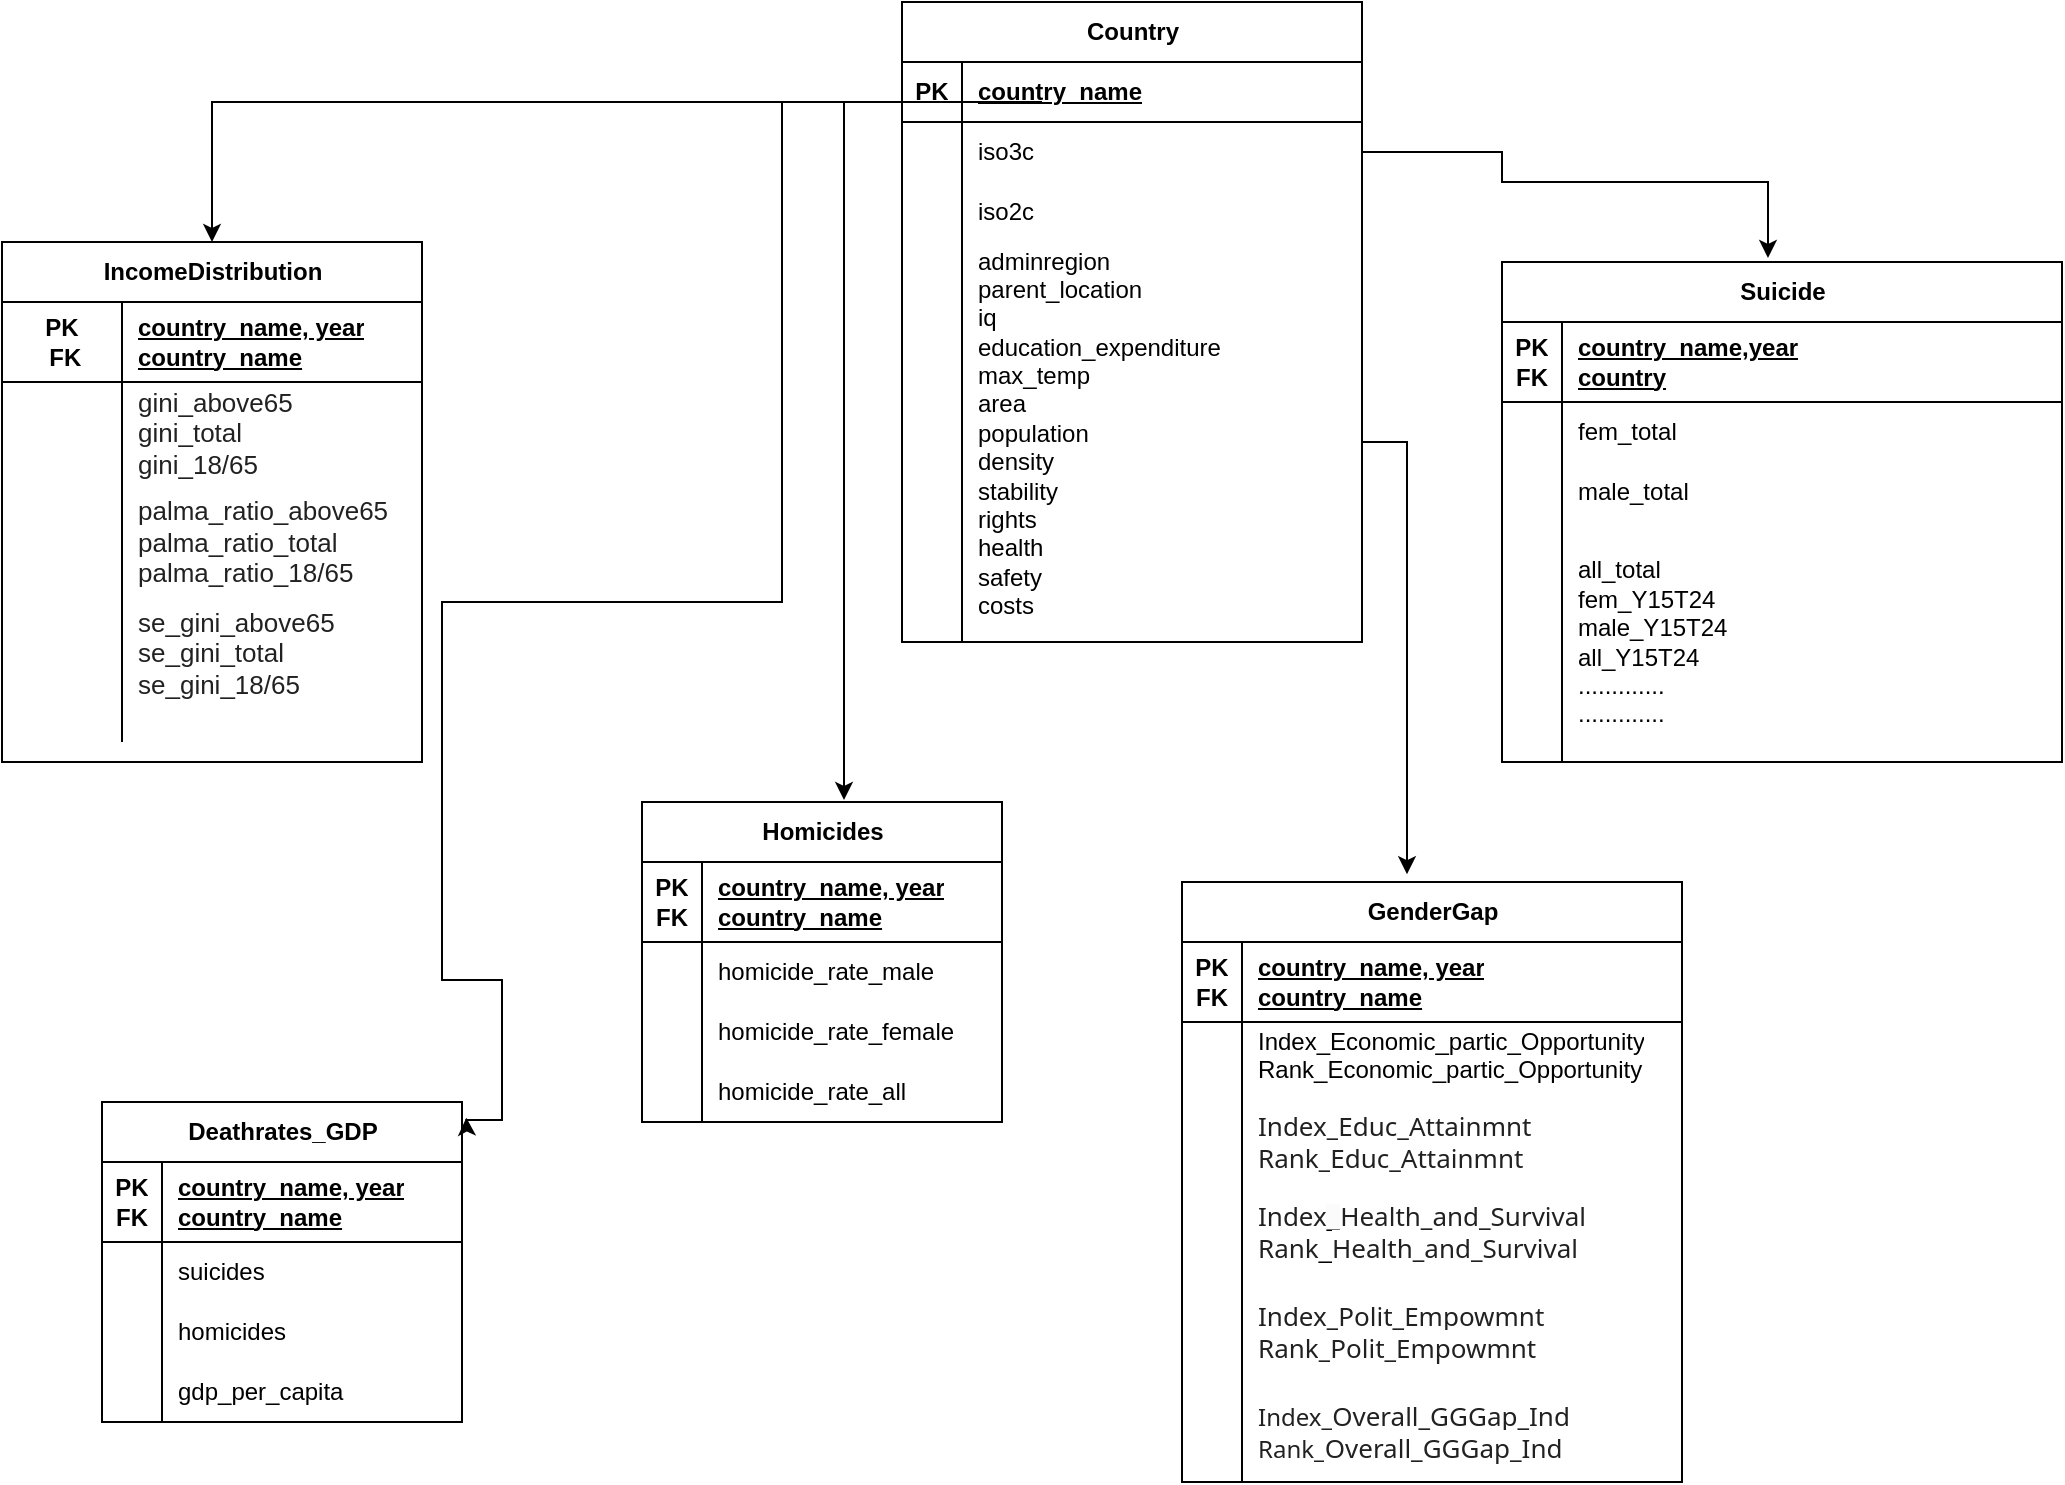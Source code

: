 <mxfile version="24.7.17">
  <diagram id="H7saxREEiyUmON27eNFb" name="Seite-1">
    <mxGraphModel dx="1877" dy="629" grid="1" gridSize="10" guides="1" tooltips="1" connect="1" arrows="1" fold="1" page="1" pageScale="1" pageWidth="827" pageHeight="1169" math="0" shadow="0">
      <root>
        <mxCell id="0" />
        <mxCell id="1" parent="0" />
        <mxCell id="DBsM-7jdixC80p0xP3A--31" style="edgeStyle=orthogonalEdgeStyle;rounded=0;orthogonalLoop=1;jettySize=auto;html=1;entryX=0.5;entryY=0;entryDx=0;entryDy=0;exitX=0;exitY=0.5;exitDx=0;exitDy=0;" parent="1" source="DBsM-7jdixC80p0xP3A--2" target="DBsM-7jdixC80p0xP3A--14" edge="1">
          <mxGeometry relative="1" as="geometry">
            <mxPoint x="430" y="90" as="sourcePoint" />
            <Array as="points">
              <mxPoint x="420" y="90" />
              <mxPoint x="75" y="90" />
            </Array>
          </mxGeometry>
        </mxCell>
        <mxCell id="DBsM-7jdixC80p0xP3A--1" value="Country" style="shape=table;startSize=30;container=1;collapsible=1;childLayout=tableLayout;fixedRows=1;rowLines=0;fontStyle=1;align=center;resizeLast=1;html=1;" parent="1" vertex="1">
          <mxGeometry x="420" y="40" width="230" height="320" as="geometry" />
        </mxCell>
        <mxCell id="DBsM-7jdixC80p0xP3A--2" value="" style="shape=tableRow;horizontal=0;startSize=0;swimlaneHead=0;swimlaneBody=0;fillColor=none;collapsible=0;dropTarget=0;points=[[0,0.5],[1,0.5]];portConstraint=eastwest;top=0;left=0;right=0;bottom=1;" parent="DBsM-7jdixC80p0xP3A--1" vertex="1">
          <mxGeometry y="30" width="230" height="30" as="geometry" />
        </mxCell>
        <mxCell id="DBsM-7jdixC80p0xP3A--3" value="PK" style="shape=partialRectangle;connectable=0;fillColor=none;top=0;left=0;bottom=0;right=0;fontStyle=1;overflow=hidden;whiteSpace=wrap;html=1;" parent="DBsM-7jdixC80p0xP3A--2" vertex="1">
          <mxGeometry width="30" height="30" as="geometry">
            <mxRectangle width="30" height="30" as="alternateBounds" />
          </mxGeometry>
        </mxCell>
        <mxCell id="DBsM-7jdixC80p0xP3A--4" value="country_name" style="shape=partialRectangle;connectable=0;fillColor=none;top=0;left=0;bottom=0;right=0;align=left;spacingLeft=6;fontStyle=5;overflow=hidden;whiteSpace=wrap;html=1;" parent="DBsM-7jdixC80p0xP3A--2" vertex="1">
          <mxGeometry x="30" width="200" height="30" as="geometry">
            <mxRectangle width="200" height="30" as="alternateBounds" />
          </mxGeometry>
        </mxCell>
        <mxCell id="DBsM-7jdixC80p0xP3A--5" value="" style="shape=tableRow;horizontal=0;startSize=0;swimlaneHead=0;swimlaneBody=0;fillColor=none;collapsible=0;dropTarget=0;points=[[0,0.5],[1,0.5]];portConstraint=eastwest;top=0;left=0;right=0;bottom=0;" parent="DBsM-7jdixC80p0xP3A--1" vertex="1">
          <mxGeometry y="60" width="230" height="30" as="geometry" />
        </mxCell>
        <mxCell id="DBsM-7jdixC80p0xP3A--6" value="" style="shape=partialRectangle;connectable=0;fillColor=none;top=0;left=0;bottom=0;right=0;editable=1;overflow=hidden;whiteSpace=wrap;html=1;" parent="DBsM-7jdixC80p0xP3A--5" vertex="1">
          <mxGeometry width="30" height="30" as="geometry">
            <mxRectangle width="30" height="30" as="alternateBounds" />
          </mxGeometry>
        </mxCell>
        <mxCell id="DBsM-7jdixC80p0xP3A--7" value="iso3c" style="shape=partialRectangle;connectable=0;fillColor=none;top=0;left=0;bottom=0;right=0;align=left;spacingLeft=6;overflow=hidden;whiteSpace=wrap;html=1;" parent="DBsM-7jdixC80p0xP3A--5" vertex="1">
          <mxGeometry x="30" width="200" height="30" as="geometry">
            <mxRectangle width="200" height="30" as="alternateBounds" />
          </mxGeometry>
        </mxCell>
        <mxCell id="DBsM-7jdixC80p0xP3A--8" value="" style="shape=tableRow;horizontal=0;startSize=0;swimlaneHead=0;swimlaneBody=0;fillColor=none;collapsible=0;dropTarget=0;points=[[0,0.5],[1,0.5]];portConstraint=eastwest;top=0;left=0;right=0;bottom=0;" parent="DBsM-7jdixC80p0xP3A--1" vertex="1">
          <mxGeometry y="90" width="230" height="30" as="geometry" />
        </mxCell>
        <mxCell id="DBsM-7jdixC80p0xP3A--9" value="" style="shape=partialRectangle;connectable=0;fillColor=none;top=0;left=0;bottom=0;right=0;editable=1;overflow=hidden;whiteSpace=wrap;html=1;" parent="DBsM-7jdixC80p0xP3A--8" vertex="1">
          <mxGeometry width="30" height="30" as="geometry">
            <mxRectangle width="30" height="30" as="alternateBounds" />
          </mxGeometry>
        </mxCell>
        <mxCell id="DBsM-7jdixC80p0xP3A--10" value="iso2c" style="shape=partialRectangle;connectable=0;fillColor=none;top=0;left=0;bottom=0;right=0;align=left;spacingLeft=6;overflow=hidden;whiteSpace=wrap;html=1;" parent="DBsM-7jdixC80p0xP3A--8" vertex="1">
          <mxGeometry x="30" width="200" height="30" as="geometry">
            <mxRectangle width="200" height="30" as="alternateBounds" />
          </mxGeometry>
        </mxCell>
        <mxCell id="DBsM-7jdixC80p0xP3A--11" value="" style="shape=tableRow;horizontal=0;startSize=0;swimlaneHead=0;swimlaneBody=0;fillColor=none;collapsible=0;dropTarget=0;points=[[0,0.5],[1,0.5]];portConstraint=eastwest;top=0;left=0;right=0;bottom=0;" parent="DBsM-7jdixC80p0xP3A--1" vertex="1">
          <mxGeometry y="120" width="230" height="200" as="geometry" />
        </mxCell>
        <mxCell id="DBsM-7jdixC80p0xP3A--12" value="" style="shape=partialRectangle;connectable=0;fillColor=none;top=0;left=0;bottom=0;right=0;editable=1;overflow=hidden;whiteSpace=wrap;html=1;" parent="DBsM-7jdixC80p0xP3A--11" vertex="1">
          <mxGeometry width="30" height="200" as="geometry">
            <mxRectangle width="30" height="200" as="alternateBounds" />
          </mxGeometry>
        </mxCell>
        <mxCell id="DBsM-7jdixC80p0xP3A--13" value="&lt;div&gt;adminregion&lt;/div&gt;&lt;div&gt;parent_location&lt;/div&gt;&lt;div&gt;iq&lt;/div&gt;&lt;div&gt;education_expenditure&lt;/div&gt;&lt;div&gt;max_temp&lt;/div&gt;&lt;div&gt;area&lt;/div&gt;&lt;div&gt;population&lt;/div&gt;&lt;div&gt;density&lt;br&gt;&lt;/div&gt;&lt;div&gt;stability&lt;/div&gt;&lt;div&gt;rights&lt;/div&gt;&lt;div&gt;health&lt;/div&gt;&lt;div&gt;safety&lt;/div&gt;&lt;div&gt;costs&lt;/div&gt;&lt;div&gt;&lt;br&gt;&lt;/div&gt;&lt;div&gt;&lt;br&gt;&lt;/div&gt;" style="shape=partialRectangle;connectable=0;fillColor=none;top=0;left=0;bottom=0;right=0;align=left;spacingLeft=6;overflow=hidden;whiteSpace=wrap;html=1;" parent="DBsM-7jdixC80p0xP3A--11" vertex="1">
          <mxGeometry x="30" width="200" height="200" as="geometry">
            <mxRectangle width="200" height="200" as="alternateBounds" />
          </mxGeometry>
        </mxCell>
        <mxCell id="DBsM-7jdixC80p0xP3A--14" value="IncomeDistribution" style="shape=table;startSize=30;container=1;collapsible=1;childLayout=tableLayout;fixedRows=1;rowLines=0;fontStyle=1;align=center;resizeLast=1;html=1;" parent="1" vertex="1">
          <mxGeometry x="-30" y="160" width="210" height="260" as="geometry" />
        </mxCell>
        <mxCell id="DBsM-7jdixC80p0xP3A--15" value="" style="shape=tableRow;horizontal=0;startSize=0;swimlaneHead=0;swimlaneBody=0;fillColor=none;collapsible=0;dropTarget=0;points=[[0,0.5],[1,0.5]];portConstraint=eastwest;top=0;left=0;right=0;bottom=1;" parent="DBsM-7jdixC80p0xP3A--14" vertex="1">
          <mxGeometry y="30" width="210" height="40" as="geometry" />
        </mxCell>
        <mxCell id="DBsM-7jdixC80p0xP3A--16" value="PK&lt;div&gt;&amp;nbsp;FK&lt;/div&gt;" style="shape=partialRectangle;connectable=0;fillColor=none;top=0;left=0;bottom=0;right=0;fontStyle=1;overflow=hidden;whiteSpace=wrap;html=1;" parent="DBsM-7jdixC80p0xP3A--15" vertex="1">
          <mxGeometry width="60" height="40" as="geometry">
            <mxRectangle width="60" height="40" as="alternateBounds" />
          </mxGeometry>
        </mxCell>
        <mxCell id="DBsM-7jdixC80p0xP3A--17" value="country_name, year&lt;div&gt;country_name&lt;/div&gt;" style="shape=partialRectangle;connectable=0;fillColor=none;top=0;left=0;bottom=0;right=0;align=left;spacingLeft=6;fontStyle=5;overflow=hidden;whiteSpace=wrap;html=1;" parent="DBsM-7jdixC80p0xP3A--15" vertex="1">
          <mxGeometry x="60" width="150" height="40" as="geometry">
            <mxRectangle width="150" height="40" as="alternateBounds" />
          </mxGeometry>
        </mxCell>
        <mxCell id="DBsM-7jdixC80p0xP3A--18" value="" style="shape=tableRow;horizontal=0;startSize=0;swimlaneHead=0;swimlaneBody=0;fillColor=none;collapsible=0;dropTarget=0;points=[[0,0.5],[1,0.5]];portConstraint=eastwest;top=0;left=0;right=0;bottom=0;" parent="DBsM-7jdixC80p0xP3A--14" vertex="1">
          <mxGeometry y="70" width="210" height="50" as="geometry" />
        </mxCell>
        <mxCell id="DBsM-7jdixC80p0xP3A--19" value="" style="shape=partialRectangle;connectable=0;fillColor=none;top=0;left=0;bottom=0;right=0;editable=1;overflow=hidden;whiteSpace=wrap;html=1;" parent="DBsM-7jdixC80p0xP3A--18" vertex="1">
          <mxGeometry width="60" height="50" as="geometry">
            <mxRectangle width="60" height="50" as="alternateBounds" />
          </mxGeometry>
        </mxCell>
        <mxCell id="DBsM-7jdixC80p0xP3A--20" value="&lt;pre style=&quot;font-family: var(--jp-code-font-family); font-size: 13px; line-height: var(--jp-code-line-height); color: rgba(0, 0, 0, 0.87); border: none; margin-top: 0px; margin-bottom: 0px; padding: 0px; overflow: auto; word-break: break-all; overflow-wrap: break-word; text-wrap: wrap; background-color: rgb(255, 255, 255);&quot;&gt;gini_above65&lt;/pre&gt;&lt;pre style=&quot;font-family: var(--jp-code-font-family); font-size: 13px; line-height: var(--jp-code-line-height); color: rgba(0, 0, 0, 0.87); border: none; margin-top: 0px; margin-bottom: 0px; padding: 0px; overflow: auto; word-break: break-all; overflow-wrap: break-word; text-wrap: wrap; background-color: rgb(255, 255, 255);&quot;&gt;&lt;pre style=&quot;font-family: var(--jp-code-font-family); line-height: var(--jp-code-line-height); border: none; margin-top: 0px; margin-bottom: 0px; padding: 0px; overflow: auto; word-break: break-all; overflow-wrap: break-word; text-wrap: wrap;&quot;&gt;gini_total&lt;/pre&gt;&lt;pre style=&quot;font-family: var(--jp-code-font-family); line-height: var(--jp-code-line-height); border: none; margin-top: 0px; margin-bottom: 0px; padding: 0px; overflow: auto; word-break: break-all; overflow-wrap: break-word; text-wrap: wrap;&quot;&gt;gini_18/65&lt;/pre&gt;&lt;pre style=&quot;font-family: var(--jp-code-font-family); line-height: var(--jp-code-line-height); border: none; margin-top: 0px; margin-bottom: 0px; padding: 0px; overflow: auto; word-break: break-all; overflow-wrap: break-word; text-wrap: wrap;&quot;&gt;&lt;br&gt;&lt;/pre&gt;&lt;/pre&gt;" style="shape=partialRectangle;connectable=0;fillColor=none;top=0;left=0;bottom=0;right=0;align=left;spacingLeft=6;overflow=hidden;whiteSpace=wrap;html=1;" parent="DBsM-7jdixC80p0xP3A--18" vertex="1">
          <mxGeometry x="60" width="150" height="50" as="geometry">
            <mxRectangle width="150" height="50" as="alternateBounds" />
          </mxGeometry>
        </mxCell>
        <mxCell id="DBsM-7jdixC80p0xP3A--21" value="" style="shape=tableRow;horizontal=0;startSize=0;swimlaneHead=0;swimlaneBody=0;fillColor=none;collapsible=0;dropTarget=0;points=[[0,0.5],[1,0.5]];portConstraint=eastwest;top=0;left=0;right=0;bottom=0;" parent="DBsM-7jdixC80p0xP3A--14" vertex="1">
          <mxGeometry y="120" width="210" height="60" as="geometry" />
        </mxCell>
        <mxCell id="DBsM-7jdixC80p0xP3A--22" value="" style="shape=partialRectangle;connectable=0;fillColor=none;top=0;left=0;bottom=0;right=0;editable=1;overflow=hidden;whiteSpace=wrap;html=1;" parent="DBsM-7jdixC80p0xP3A--21" vertex="1">
          <mxGeometry width="60" height="60" as="geometry">
            <mxRectangle width="60" height="60" as="alternateBounds" />
          </mxGeometry>
        </mxCell>
        <mxCell id="DBsM-7jdixC80p0xP3A--23" value="&lt;pre style=&quot;font-family: var(--jp-code-font-family); font-size: 13px; line-height: var(--jp-code-line-height); color: rgba(0, 0, 0, 0.87); border: none; margin-top: 0px; margin-bottom: 0px; padding: 0px; overflow: auto; word-break: break-all; overflow-wrap: break-word; text-wrap: wrap; background-color: rgb(255, 255, 255);&quot;&gt;palma_ratio_above65&lt;/pre&gt;&lt;pre style=&quot;font-family: var(--jp-code-font-family); font-size: 13px; line-height: var(--jp-code-line-height); color: rgba(0, 0, 0, 0.87); border: none; margin-top: 0px; margin-bottom: 0px; padding: 0px; overflow: auto; word-break: break-all; overflow-wrap: break-word; text-wrap: wrap; background-color: rgb(255, 255, 255);&quot;&gt;&lt;pre style=&quot;font-family: var(--jp-code-font-family); line-height: var(--jp-code-line-height); border: none; margin-top: 0px; margin-bottom: 0px; padding: 0px; overflow: auto; word-break: break-all; overflow-wrap: break-word; text-wrap: wrap;&quot;&gt;palma_ratio_total&lt;/pre&gt;&lt;pre style=&quot;font-family: var(--jp-code-font-family); line-height: var(--jp-code-line-height); border: none; margin-top: 0px; margin-bottom: 0px; padding: 0px; overflow: auto; word-break: break-all; overflow-wrap: break-word; text-wrap: wrap;&quot;&gt;palma_ratio_18/65&lt;/pre&gt;&lt;/pre&gt;" style="shape=partialRectangle;connectable=0;fillColor=none;top=0;left=0;bottom=0;right=0;align=left;spacingLeft=6;overflow=hidden;whiteSpace=wrap;html=1;" parent="DBsM-7jdixC80p0xP3A--21" vertex="1">
          <mxGeometry x="60" width="150" height="60" as="geometry">
            <mxRectangle width="150" height="60" as="alternateBounds" />
          </mxGeometry>
        </mxCell>
        <mxCell id="DBsM-7jdixC80p0xP3A--24" value="" style="shape=tableRow;horizontal=0;startSize=0;swimlaneHead=0;swimlaneBody=0;fillColor=none;collapsible=0;dropTarget=0;points=[[0,0.5],[1,0.5]];portConstraint=eastwest;top=0;left=0;right=0;bottom=0;" parent="DBsM-7jdixC80p0xP3A--14" vertex="1">
          <mxGeometry y="180" width="210" height="70" as="geometry" />
        </mxCell>
        <mxCell id="DBsM-7jdixC80p0xP3A--25" value="" style="shape=partialRectangle;connectable=0;fillColor=none;top=0;left=0;bottom=0;right=0;editable=1;overflow=hidden;whiteSpace=wrap;html=1;" parent="DBsM-7jdixC80p0xP3A--24" vertex="1">
          <mxGeometry width="60" height="70" as="geometry">
            <mxRectangle width="60" height="70" as="alternateBounds" />
          </mxGeometry>
        </mxCell>
        <mxCell id="DBsM-7jdixC80p0xP3A--26" value="&lt;pre style=&quot;font-family: var(--jp-code-font-family); font-size: 13px; line-height: var(--jp-code-line-height); color: rgba(0, 0, 0, 0.87); border: none; margin-top: 0px; margin-bottom: 0px; padding: 0px; overflow: auto; word-break: break-all; overflow-wrap: break-word; text-wrap: wrap; background-color: rgb(255, 255, 255);&quot;&gt;se_gini_above65 &lt;/pre&gt;&lt;pre style=&quot;font-family: var(--jp-code-font-family); font-size: 13px; line-height: var(--jp-code-line-height); color: rgba(0, 0, 0, 0.87); border: none; margin-top: 0px; margin-bottom: 0px; padding: 0px; overflow: auto; word-break: break-all; overflow-wrap: break-word; text-wrap: wrap; background-color: rgb(255, 255, 255);&quot;&gt;&lt;pre style=&quot;font-family: var(--jp-code-font-family); line-height: var(--jp-code-line-height); border: none; margin-top: 0px; margin-bottom: 0px; padding: 0px; overflow: auto; word-break: break-all; overflow-wrap: break-word; text-wrap: wrap;&quot;&gt;se_gini_total&lt;/pre&gt;&lt;pre style=&quot;font-family: var(--jp-code-font-family); line-height: var(--jp-code-line-height); border: none; margin-top: 0px; margin-bottom: 0px; padding: 0px; overflow: auto; word-break: break-all; overflow-wrap: break-word; text-wrap: wrap;&quot;&gt;se_gini_18/65&lt;/pre&gt;&lt;/pre&gt;&lt;p class=&quot;MsoNormal&quot;&gt;&lt;br&gt;&lt;/p&gt;" style="shape=partialRectangle;connectable=0;fillColor=none;top=0;left=0;bottom=0;right=0;align=left;spacingLeft=6;overflow=hidden;whiteSpace=wrap;html=1;" parent="DBsM-7jdixC80p0xP3A--24" vertex="1">
          <mxGeometry x="60" width="150" height="70" as="geometry">
            <mxRectangle width="150" height="70" as="alternateBounds" />
          </mxGeometry>
        </mxCell>
        <mxCell id="DBsM-7jdixC80p0xP3A--32" value="Deathrates_GDP" style="shape=table;startSize=30;container=1;collapsible=1;childLayout=tableLayout;fixedRows=1;rowLines=0;fontStyle=1;align=center;resizeLast=1;html=1;" parent="1" vertex="1">
          <mxGeometry x="20" y="590" width="180" height="160" as="geometry" />
        </mxCell>
        <mxCell id="DBsM-7jdixC80p0xP3A--33" value="" style="shape=tableRow;horizontal=0;startSize=0;swimlaneHead=0;swimlaneBody=0;fillColor=none;collapsible=0;dropTarget=0;points=[[0,0.5],[1,0.5]];portConstraint=eastwest;top=0;left=0;right=0;bottom=1;" parent="DBsM-7jdixC80p0xP3A--32" vertex="1">
          <mxGeometry y="30" width="180" height="40" as="geometry" />
        </mxCell>
        <mxCell id="DBsM-7jdixC80p0xP3A--34" value="&lt;div&gt;PK&lt;/div&gt;&lt;div&gt;FK&lt;br&gt;&lt;/div&gt;" style="shape=partialRectangle;connectable=0;fillColor=none;top=0;left=0;bottom=0;right=0;fontStyle=1;overflow=hidden;whiteSpace=wrap;html=1;" parent="DBsM-7jdixC80p0xP3A--33" vertex="1">
          <mxGeometry width="30" height="40" as="geometry">
            <mxRectangle width="30" height="40" as="alternateBounds" />
          </mxGeometry>
        </mxCell>
        <mxCell id="DBsM-7jdixC80p0xP3A--35" value="&lt;div&gt;country_name, year&lt;/div&gt;&lt;div&gt;country_name&lt;br&gt;&lt;/div&gt;" style="shape=partialRectangle;connectable=0;fillColor=none;top=0;left=0;bottom=0;right=0;align=left;spacingLeft=6;fontStyle=5;overflow=hidden;whiteSpace=wrap;html=1;" parent="DBsM-7jdixC80p0xP3A--33" vertex="1">
          <mxGeometry x="30" width="150" height="40" as="geometry">
            <mxRectangle width="150" height="40" as="alternateBounds" />
          </mxGeometry>
        </mxCell>
        <mxCell id="DBsM-7jdixC80p0xP3A--36" value="" style="shape=tableRow;horizontal=0;startSize=0;swimlaneHead=0;swimlaneBody=0;fillColor=none;collapsible=0;dropTarget=0;points=[[0,0.5],[1,0.5]];portConstraint=eastwest;top=0;left=0;right=0;bottom=0;" parent="DBsM-7jdixC80p0xP3A--32" vertex="1">
          <mxGeometry y="70" width="180" height="30" as="geometry" />
        </mxCell>
        <mxCell id="DBsM-7jdixC80p0xP3A--37" value="" style="shape=partialRectangle;connectable=0;fillColor=none;top=0;left=0;bottom=0;right=0;editable=1;overflow=hidden;whiteSpace=wrap;html=1;" parent="DBsM-7jdixC80p0xP3A--36" vertex="1">
          <mxGeometry width="30" height="30" as="geometry">
            <mxRectangle width="30" height="30" as="alternateBounds" />
          </mxGeometry>
        </mxCell>
        <mxCell id="DBsM-7jdixC80p0xP3A--38" value="suicides" style="shape=partialRectangle;connectable=0;fillColor=none;top=0;left=0;bottom=0;right=0;align=left;spacingLeft=6;overflow=hidden;whiteSpace=wrap;html=1;" parent="DBsM-7jdixC80p0xP3A--36" vertex="1">
          <mxGeometry x="30" width="150" height="30" as="geometry">
            <mxRectangle width="150" height="30" as="alternateBounds" />
          </mxGeometry>
        </mxCell>
        <mxCell id="DBsM-7jdixC80p0xP3A--39" value="" style="shape=tableRow;horizontal=0;startSize=0;swimlaneHead=0;swimlaneBody=0;fillColor=none;collapsible=0;dropTarget=0;points=[[0,0.5],[1,0.5]];portConstraint=eastwest;top=0;left=0;right=0;bottom=0;" parent="DBsM-7jdixC80p0xP3A--32" vertex="1">
          <mxGeometry y="100" width="180" height="30" as="geometry" />
        </mxCell>
        <mxCell id="DBsM-7jdixC80p0xP3A--40" value="" style="shape=partialRectangle;connectable=0;fillColor=none;top=0;left=0;bottom=0;right=0;editable=1;overflow=hidden;whiteSpace=wrap;html=1;" parent="DBsM-7jdixC80p0xP3A--39" vertex="1">
          <mxGeometry width="30" height="30" as="geometry">
            <mxRectangle width="30" height="30" as="alternateBounds" />
          </mxGeometry>
        </mxCell>
        <mxCell id="DBsM-7jdixC80p0xP3A--41" value="homicides" style="shape=partialRectangle;connectable=0;fillColor=none;top=0;left=0;bottom=0;right=0;align=left;spacingLeft=6;overflow=hidden;whiteSpace=wrap;html=1;" parent="DBsM-7jdixC80p0xP3A--39" vertex="1">
          <mxGeometry x="30" width="150" height="30" as="geometry">
            <mxRectangle width="150" height="30" as="alternateBounds" />
          </mxGeometry>
        </mxCell>
        <mxCell id="DBsM-7jdixC80p0xP3A--42" value="" style="shape=tableRow;horizontal=0;startSize=0;swimlaneHead=0;swimlaneBody=0;fillColor=none;collapsible=0;dropTarget=0;points=[[0,0.5],[1,0.5]];portConstraint=eastwest;top=0;left=0;right=0;bottom=0;" parent="DBsM-7jdixC80p0xP3A--32" vertex="1">
          <mxGeometry y="130" width="180" height="30" as="geometry" />
        </mxCell>
        <mxCell id="DBsM-7jdixC80p0xP3A--43" value="" style="shape=partialRectangle;connectable=0;fillColor=none;top=0;left=0;bottom=0;right=0;editable=1;overflow=hidden;whiteSpace=wrap;html=1;" parent="DBsM-7jdixC80p0xP3A--42" vertex="1">
          <mxGeometry width="30" height="30" as="geometry">
            <mxRectangle width="30" height="30" as="alternateBounds" />
          </mxGeometry>
        </mxCell>
        <mxCell id="DBsM-7jdixC80p0xP3A--44" value="gdp_per_capita" style="shape=partialRectangle;connectable=0;fillColor=none;top=0;left=0;bottom=0;right=0;align=left;spacingLeft=6;overflow=hidden;whiteSpace=wrap;html=1;" parent="DBsM-7jdixC80p0xP3A--42" vertex="1">
          <mxGeometry x="30" width="150" height="30" as="geometry">
            <mxRectangle width="150" height="30" as="alternateBounds" />
          </mxGeometry>
        </mxCell>
        <mxCell id="DBsM-7jdixC80p0xP3A--73" style="edgeStyle=orthogonalEdgeStyle;rounded=0;orthogonalLoop=1;jettySize=auto;html=1;entryX=1.012;entryY=0.049;entryDx=0;entryDy=0;entryPerimeter=0;" parent="1" target="DBsM-7jdixC80p0xP3A--32" edge="1">
          <mxGeometry relative="1" as="geometry">
            <mxPoint x="490" y="90" as="sourcePoint" />
            <mxPoint x="190" y="558" as="targetPoint" />
            <Array as="points">
              <mxPoint x="360" y="90" />
              <mxPoint x="360" y="340" />
              <mxPoint x="190" y="340" />
              <mxPoint x="190" y="529" />
              <mxPoint x="220" y="529" />
              <mxPoint x="220" y="599" />
            </Array>
          </mxGeometry>
        </mxCell>
        <mxCell id="DBsM-7jdixC80p0xP3A--74" value="Homicides" style="shape=table;startSize=30;container=1;collapsible=1;childLayout=tableLayout;fixedRows=1;rowLines=0;fontStyle=1;align=center;resizeLast=1;html=1;" parent="1" vertex="1">
          <mxGeometry x="290" y="440" width="180" height="160" as="geometry" />
        </mxCell>
        <mxCell id="DBsM-7jdixC80p0xP3A--75" value="" style="shape=tableRow;horizontal=0;startSize=0;swimlaneHead=0;swimlaneBody=0;fillColor=none;collapsible=0;dropTarget=0;points=[[0,0.5],[1,0.5]];portConstraint=eastwest;top=0;left=0;right=0;bottom=1;" parent="DBsM-7jdixC80p0xP3A--74" vertex="1">
          <mxGeometry y="30" width="180" height="40" as="geometry" />
        </mxCell>
        <mxCell id="DBsM-7jdixC80p0xP3A--76" value="&lt;div&gt;PK&lt;/div&gt;&lt;div&gt;FK&lt;br&gt;&lt;/div&gt;" style="shape=partialRectangle;connectable=0;fillColor=none;top=0;left=0;bottom=0;right=0;fontStyle=1;overflow=hidden;whiteSpace=wrap;html=1;" parent="DBsM-7jdixC80p0xP3A--75" vertex="1">
          <mxGeometry width="30" height="40" as="geometry">
            <mxRectangle width="30" height="40" as="alternateBounds" />
          </mxGeometry>
        </mxCell>
        <mxCell id="DBsM-7jdixC80p0xP3A--77" value="&lt;div&gt;country_name, year&lt;/div&gt;&lt;div&gt;country_name&lt;br&gt;&lt;/div&gt;" style="shape=partialRectangle;connectable=0;fillColor=none;top=0;left=0;bottom=0;right=0;align=left;spacingLeft=6;fontStyle=5;overflow=hidden;whiteSpace=wrap;html=1;" parent="DBsM-7jdixC80p0xP3A--75" vertex="1">
          <mxGeometry x="30" width="150" height="40" as="geometry">
            <mxRectangle width="150" height="40" as="alternateBounds" />
          </mxGeometry>
        </mxCell>
        <mxCell id="DBsM-7jdixC80p0xP3A--78" value="" style="shape=tableRow;horizontal=0;startSize=0;swimlaneHead=0;swimlaneBody=0;fillColor=none;collapsible=0;dropTarget=0;points=[[0,0.5],[1,0.5]];portConstraint=eastwest;top=0;left=0;right=0;bottom=0;" parent="DBsM-7jdixC80p0xP3A--74" vertex="1">
          <mxGeometry y="70" width="180" height="30" as="geometry" />
        </mxCell>
        <mxCell id="DBsM-7jdixC80p0xP3A--79" value="" style="shape=partialRectangle;connectable=0;fillColor=none;top=0;left=0;bottom=0;right=0;editable=1;overflow=hidden;whiteSpace=wrap;html=1;" parent="DBsM-7jdixC80p0xP3A--78" vertex="1">
          <mxGeometry width="30" height="30" as="geometry">
            <mxRectangle width="30" height="30" as="alternateBounds" />
          </mxGeometry>
        </mxCell>
        <mxCell id="DBsM-7jdixC80p0xP3A--80" value="homicide_rate_male" style="shape=partialRectangle;connectable=0;fillColor=none;top=0;left=0;bottom=0;right=0;align=left;spacingLeft=6;overflow=hidden;whiteSpace=wrap;html=1;" parent="DBsM-7jdixC80p0xP3A--78" vertex="1">
          <mxGeometry x="30" width="150" height="30" as="geometry">
            <mxRectangle width="150" height="30" as="alternateBounds" />
          </mxGeometry>
        </mxCell>
        <mxCell id="DBsM-7jdixC80p0xP3A--81" value="" style="shape=tableRow;horizontal=0;startSize=0;swimlaneHead=0;swimlaneBody=0;fillColor=none;collapsible=0;dropTarget=0;points=[[0,0.5],[1,0.5]];portConstraint=eastwest;top=0;left=0;right=0;bottom=0;" parent="DBsM-7jdixC80p0xP3A--74" vertex="1">
          <mxGeometry y="100" width="180" height="30" as="geometry" />
        </mxCell>
        <mxCell id="DBsM-7jdixC80p0xP3A--82" value="" style="shape=partialRectangle;connectable=0;fillColor=none;top=0;left=0;bottom=0;right=0;editable=1;overflow=hidden;whiteSpace=wrap;html=1;" parent="DBsM-7jdixC80p0xP3A--81" vertex="1">
          <mxGeometry width="30" height="30" as="geometry">
            <mxRectangle width="30" height="30" as="alternateBounds" />
          </mxGeometry>
        </mxCell>
        <mxCell id="DBsM-7jdixC80p0xP3A--83" value="homicide_rate_female" style="shape=partialRectangle;connectable=0;fillColor=none;top=0;left=0;bottom=0;right=0;align=left;spacingLeft=6;overflow=hidden;whiteSpace=wrap;html=1;" parent="DBsM-7jdixC80p0xP3A--81" vertex="1">
          <mxGeometry x="30" width="150" height="30" as="geometry">
            <mxRectangle width="150" height="30" as="alternateBounds" />
          </mxGeometry>
        </mxCell>
        <mxCell id="DBsM-7jdixC80p0xP3A--84" value="" style="shape=tableRow;horizontal=0;startSize=0;swimlaneHead=0;swimlaneBody=0;fillColor=none;collapsible=0;dropTarget=0;points=[[0,0.5],[1,0.5]];portConstraint=eastwest;top=0;left=0;right=0;bottom=0;" parent="DBsM-7jdixC80p0xP3A--74" vertex="1">
          <mxGeometry y="130" width="180" height="30" as="geometry" />
        </mxCell>
        <mxCell id="DBsM-7jdixC80p0xP3A--85" value="" style="shape=partialRectangle;connectable=0;fillColor=none;top=0;left=0;bottom=0;right=0;editable=1;overflow=hidden;whiteSpace=wrap;html=1;" parent="DBsM-7jdixC80p0xP3A--84" vertex="1">
          <mxGeometry width="30" height="30" as="geometry">
            <mxRectangle width="30" height="30" as="alternateBounds" />
          </mxGeometry>
        </mxCell>
        <mxCell id="DBsM-7jdixC80p0xP3A--86" value="homicide_rate_all" style="shape=partialRectangle;connectable=0;fillColor=none;top=0;left=0;bottom=0;right=0;align=left;spacingLeft=6;overflow=hidden;whiteSpace=wrap;html=1;" parent="DBsM-7jdixC80p0xP3A--84" vertex="1">
          <mxGeometry x="30" width="150" height="30" as="geometry">
            <mxRectangle width="150" height="30" as="alternateBounds" />
          </mxGeometry>
        </mxCell>
        <mxCell id="DBsM-7jdixC80p0xP3A--87" style="edgeStyle=orthogonalEdgeStyle;rounded=0;orthogonalLoop=1;jettySize=auto;html=1;" parent="1" edge="1">
          <mxGeometry relative="1" as="geometry">
            <mxPoint x="420" y="85" as="sourcePoint" />
            <mxPoint x="391" y="439" as="targetPoint" />
            <Array as="points">
              <mxPoint x="420" y="90" />
              <mxPoint x="391" y="90" />
              <mxPoint x="391" y="439" />
            </Array>
          </mxGeometry>
        </mxCell>
        <mxCell id="DBsM-7jdixC80p0xP3A--88" value="Suicide" style="shape=table;startSize=30;container=1;collapsible=1;childLayout=tableLayout;fixedRows=1;rowLines=0;fontStyle=1;align=center;resizeLast=1;html=1;" parent="1" vertex="1">
          <mxGeometry x="720" y="170" width="280" height="250" as="geometry" />
        </mxCell>
        <mxCell id="DBsM-7jdixC80p0xP3A--89" value="" style="shape=tableRow;horizontal=0;startSize=0;swimlaneHead=0;swimlaneBody=0;fillColor=none;collapsible=0;dropTarget=0;points=[[0,0.5],[1,0.5]];portConstraint=eastwest;top=0;left=0;right=0;bottom=1;" parent="DBsM-7jdixC80p0xP3A--88" vertex="1">
          <mxGeometry y="30" width="280" height="40" as="geometry" />
        </mxCell>
        <mxCell id="DBsM-7jdixC80p0xP3A--90" value="&lt;div&gt;PK&lt;/div&gt;&lt;div&gt;FK&lt;br&gt;&lt;/div&gt;" style="shape=partialRectangle;connectable=0;fillColor=none;top=0;left=0;bottom=0;right=0;fontStyle=1;overflow=hidden;whiteSpace=wrap;html=1;" parent="DBsM-7jdixC80p0xP3A--89" vertex="1">
          <mxGeometry width="30" height="40" as="geometry">
            <mxRectangle width="30" height="40" as="alternateBounds" />
          </mxGeometry>
        </mxCell>
        <mxCell id="DBsM-7jdixC80p0xP3A--91" value="&lt;div&gt;country_name,year&lt;/div&gt;&lt;div&gt;country&lt;br&gt;&lt;/div&gt;" style="shape=partialRectangle;connectable=0;fillColor=none;top=0;left=0;bottom=0;right=0;align=left;spacingLeft=6;fontStyle=5;overflow=hidden;whiteSpace=wrap;html=1;" parent="DBsM-7jdixC80p0xP3A--89" vertex="1">
          <mxGeometry x="30" width="250" height="40" as="geometry">
            <mxRectangle width="250" height="40" as="alternateBounds" />
          </mxGeometry>
        </mxCell>
        <mxCell id="DBsM-7jdixC80p0xP3A--92" value="" style="shape=tableRow;horizontal=0;startSize=0;swimlaneHead=0;swimlaneBody=0;fillColor=none;collapsible=0;dropTarget=0;points=[[0,0.5],[1,0.5]];portConstraint=eastwest;top=0;left=0;right=0;bottom=0;" parent="DBsM-7jdixC80p0xP3A--88" vertex="1">
          <mxGeometry y="70" width="280" height="30" as="geometry" />
        </mxCell>
        <mxCell id="DBsM-7jdixC80p0xP3A--93" value="" style="shape=partialRectangle;connectable=0;fillColor=none;top=0;left=0;bottom=0;right=0;editable=1;overflow=hidden;whiteSpace=wrap;html=1;" parent="DBsM-7jdixC80p0xP3A--92" vertex="1">
          <mxGeometry width="30" height="30" as="geometry">
            <mxRectangle width="30" height="30" as="alternateBounds" />
          </mxGeometry>
        </mxCell>
        <mxCell id="DBsM-7jdixC80p0xP3A--94" value="fem_total" style="shape=partialRectangle;connectable=0;fillColor=none;top=0;left=0;bottom=0;right=0;align=left;spacingLeft=6;overflow=hidden;whiteSpace=wrap;html=1;" parent="DBsM-7jdixC80p0xP3A--92" vertex="1">
          <mxGeometry x="30" width="250" height="30" as="geometry">
            <mxRectangle width="250" height="30" as="alternateBounds" />
          </mxGeometry>
        </mxCell>
        <mxCell id="DBsM-7jdixC80p0xP3A--95" value="" style="shape=tableRow;horizontal=0;startSize=0;swimlaneHead=0;swimlaneBody=0;fillColor=none;collapsible=0;dropTarget=0;points=[[0,0.5],[1,0.5]];portConstraint=eastwest;top=0;left=0;right=0;bottom=0;" parent="DBsM-7jdixC80p0xP3A--88" vertex="1">
          <mxGeometry y="100" width="280" height="30" as="geometry" />
        </mxCell>
        <mxCell id="DBsM-7jdixC80p0xP3A--96" value="" style="shape=partialRectangle;connectable=0;fillColor=none;top=0;left=0;bottom=0;right=0;editable=1;overflow=hidden;whiteSpace=wrap;html=1;" parent="DBsM-7jdixC80p0xP3A--95" vertex="1">
          <mxGeometry width="30" height="30" as="geometry">
            <mxRectangle width="30" height="30" as="alternateBounds" />
          </mxGeometry>
        </mxCell>
        <mxCell id="DBsM-7jdixC80p0xP3A--97" value="male_total" style="shape=partialRectangle;connectable=0;fillColor=none;top=0;left=0;bottom=0;right=0;align=left;spacingLeft=6;overflow=hidden;whiteSpace=wrap;html=1;" parent="DBsM-7jdixC80p0xP3A--95" vertex="1">
          <mxGeometry x="30" width="250" height="30" as="geometry">
            <mxRectangle width="250" height="30" as="alternateBounds" />
          </mxGeometry>
        </mxCell>
        <mxCell id="DBsM-7jdixC80p0xP3A--98" value="" style="shape=tableRow;horizontal=0;startSize=0;swimlaneHead=0;swimlaneBody=0;fillColor=none;collapsible=0;dropTarget=0;points=[[0,0.5],[1,0.5]];portConstraint=eastwest;top=0;left=0;right=0;bottom=0;" parent="DBsM-7jdixC80p0xP3A--88" vertex="1">
          <mxGeometry y="130" width="280" height="120" as="geometry" />
        </mxCell>
        <mxCell id="DBsM-7jdixC80p0xP3A--99" value="" style="shape=partialRectangle;connectable=0;fillColor=none;top=0;left=0;bottom=0;right=0;editable=1;overflow=hidden;whiteSpace=wrap;html=1;" parent="DBsM-7jdixC80p0xP3A--98" vertex="1">
          <mxGeometry width="30" height="120" as="geometry">
            <mxRectangle width="30" height="120" as="alternateBounds" />
          </mxGeometry>
        </mxCell>
        <mxCell id="DBsM-7jdixC80p0xP3A--100" value="&lt;div&gt;all_total&lt;/div&gt;&lt;div&gt;fem_&lt;span style=&quot;white-space: pre-wrap&quot;&gt;Y15T24&lt;/span&gt;&lt;/div&gt;&lt;div&gt;&lt;span style=&quot;white-space: pre-wrap&quot;&gt;male_Y15T24&lt;/span&gt;&lt;/div&gt;&lt;div&gt;&lt;span style=&quot;white-space: pre-wrap&quot;&gt;all_Y15T24&lt;br&gt;&lt;/span&gt;&lt;/div&gt;&lt;div&gt;&lt;span style=&quot;white-space: pre-wrap&quot;&gt;.............&lt;/span&gt;&lt;/div&gt;&lt;div&gt;&lt;span style=&quot;white-space: pre-wrap&quot;&gt;.............&lt;br&gt;&lt;/span&gt;&lt;/div&gt;" style="shape=partialRectangle;connectable=0;fillColor=none;top=0;left=0;bottom=0;right=0;align=left;spacingLeft=6;overflow=hidden;whiteSpace=wrap;html=1;" parent="DBsM-7jdixC80p0xP3A--98" vertex="1">
          <mxGeometry x="30" width="250" height="120" as="geometry">
            <mxRectangle width="250" height="120" as="alternateBounds" />
          </mxGeometry>
        </mxCell>
        <mxCell id="DBsM-7jdixC80p0xP3A--101" style="edgeStyle=orthogonalEdgeStyle;rounded=0;orthogonalLoop=1;jettySize=auto;html=1;entryX=0.475;entryY=-0.008;entryDx=0;entryDy=0;entryPerimeter=0;" parent="1" source="DBsM-7jdixC80p0xP3A--5" target="DBsM-7jdixC80p0xP3A--88" edge="1">
          <mxGeometry relative="1" as="geometry">
            <mxPoint x="720" y="361" as="targetPoint" />
            <Array as="points">
              <mxPoint x="720" y="115" />
              <mxPoint x="720" y="130" />
              <mxPoint x="853" y="130" />
            </Array>
          </mxGeometry>
        </mxCell>
        <mxCell id="hmEFH9XCns3A-gyAdrKP-1" value="GenderGap" style="shape=table;startSize=30;container=1;collapsible=1;childLayout=tableLayout;fixedRows=1;rowLines=0;fontStyle=1;align=center;resizeLast=1;html=1;" parent="1" vertex="1">
          <mxGeometry x="560" y="480" width="250" height="300" as="geometry" />
        </mxCell>
        <mxCell id="hmEFH9XCns3A-gyAdrKP-2" value="" style="shape=tableRow;horizontal=0;startSize=0;swimlaneHead=0;swimlaneBody=0;fillColor=none;collapsible=0;dropTarget=0;points=[[0,0.5],[1,0.5]];portConstraint=eastwest;top=0;left=0;right=0;bottom=1;" parent="hmEFH9XCns3A-gyAdrKP-1" vertex="1">
          <mxGeometry y="30" width="250" height="40" as="geometry" />
        </mxCell>
        <mxCell id="hmEFH9XCns3A-gyAdrKP-3" value="PK&lt;div&gt;FK&lt;/div&gt;" style="shape=partialRectangle;connectable=0;fillColor=none;top=0;left=0;bottom=0;right=0;fontStyle=1;overflow=hidden;whiteSpace=wrap;html=1;" parent="hmEFH9XCns3A-gyAdrKP-2" vertex="1">
          <mxGeometry width="30" height="40" as="geometry">
            <mxRectangle width="30" height="40" as="alternateBounds" />
          </mxGeometry>
        </mxCell>
        <mxCell id="hmEFH9XCns3A-gyAdrKP-4" value="&lt;div&gt;country_name, year&lt;/div&gt;&lt;div&gt;country_name&lt;/div&gt;" style="shape=partialRectangle;connectable=0;fillColor=none;top=0;left=0;bottom=0;right=0;align=left;spacingLeft=6;fontStyle=5;overflow=hidden;whiteSpace=wrap;html=1;" parent="hmEFH9XCns3A-gyAdrKP-2" vertex="1">
          <mxGeometry x="30" width="220" height="40" as="geometry">
            <mxRectangle width="220" height="40" as="alternateBounds" />
          </mxGeometry>
        </mxCell>
        <mxCell id="hmEFH9XCns3A-gyAdrKP-5" value="" style="shape=tableRow;horizontal=0;startSize=0;swimlaneHead=0;swimlaneBody=0;fillColor=none;collapsible=0;dropTarget=0;points=[[0,0.5],[1,0.5]];portConstraint=eastwest;top=0;left=0;right=0;bottom=0;" parent="hmEFH9XCns3A-gyAdrKP-1" vertex="1">
          <mxGeometry y="70" width="250" height="40" as="geometry" />
        </mxCell>
        <mxCell id="hmEFH9XCns3A-gyAdrKP-6" value="" style="shape=partialRectangle;connectable=0;fillColor=none;top=0;left=0;bottom=0;right=0;editable=1;overflow=hidden;whiteSpace=wrap;html=1;" parent="hmEFH9XCns3A-gyAdrKP-5" vertex="1">
          <mxGeometry width="30" height="40" as="geometry">
            <mxRectangle width="30" height="40" as="alternateBounds" />
          </mxGeometry>
        </mxCell>
        <mxCell id="hmEFH9XCns3A-gyAdrKP-7" value="Index_Economic_partic_Opportunity&lt;div&gt;Rank_Economic_partic_Opportunity&lt;br&gt;&lt;div&gt;&lt;br&gt;&lt;/div&gt;&lt;/div&gt;" style="shape=partialRectangle;connectable=0;fillColor=none;top=0;left=0;bottom=0;right=0;align=left;spacingLeft=6;overflow=hidden;whiteSpace=wrap;html=1;" parent="hmEFH9XCns3A-gyAdrKP-5" vertex="1">
          <mxGeometry x="30" width="220" height="40" as="geometry">
            <mxRectangle width="220" height="40" as="alternateBounds" />
          </mxGeometry>
        </mxCell>
        <mxCell id="hmEFH9XCns3A-gyAdrKP-8" value="" style="shape=tableRow;horizontal=0;startSize=0;swimlaneHead=0;swimlaneBody=0;fillColor=none;collapsible=0;dropTarget=0;points=[[0,0.5],[1,0.5]];portConstraint=eastwest;top=0;left=0;right=0;bottom=0;" parent="hmEFH9XCns3A-gyAdrKP-1" vertex="1">
          <mxGeometry y="110" width="250" height="40" as="geometry" />
        </mxCell>
        <mxCell id="hmEFH9XCns3A-gyAdrKP-9" value="" style="shape=partialRectangle;connectable=0;fillColor=none;top=0;left=0;bottom=0;right=0;editable=1;overflow=hidden;whiteSpace=wrap;html=1;" parent="hmEFH9XCns3A-gyAdrKP-8" vertex="1">
          <mxGeometry width="30" height="40" as="geometry">
            <mxRectangle width="30" height="40" as="alternateBounds" />
          </mxGeometry>
        </mxCell>
        <mxCell id="hmEFH9XCns3A-gyAdrKP-10" value="&lt;span style=&quot;color: rgba(0, 0, 0, 0.87); font-family: system-ui, -apple-system, blinkmacsystemfont, &amp;quot;Segoe UI&amp;quot;, helvetica, arial, sans-serif, &amp;quot;Apple Color Emoji&amp;quot;, &amp;quot;Segoe UI Emoji&amp;quot;, &amp;quot;Segoe UI Symbol&amp;quot;; font-size: 13px; text-align: right; background-color: rgb(255, 255, 255);&quot;&gt;Index_&lt;/span&gt;&lt;span style=&quot;color: rgba(0, 0, 0, 0.87); font-family: system-ui, -apple-system, blinkmacsystemfont, &amp;quot;Segoe UI&amp;quot;, helvetica, arial, sans-serif, &amp;quot;Apple Color Emoji&amp;quot;, &amp;quot;Segoe UI Emoji&amp;quot;, &amp;quot;Segoe UI Symbol&amp;quot;; font-size: 13px; text-align: right; background-color: rgb(255, 255, 255);&quot;&gt;Educ_Attainmnt&lt;/span&gt;&lt;div&gt;&lt;span style=&quot;color: rgba(0, 0, 0, 0.87); font-family: system-ui, -apple-system, blinkmacsystemfont, &amp;quot;Segoe UI&amp;quot;, helvetica, arial, sans-serif, &amp;quot;Apple Color Emoji&amp;quot;, &amp;quot;Segoe UI Emoji&amp;quot;, &amp;quot;Segoe UI Symbol&amp;quot;; font-size: 13px; text-align: right; background-color: rgb(255, 255, 255);&quot;&gt;Rank_&lt;/span&gt;&lt;span style=&quot;color: rgba(0, 0, 0, 0.87); font-family: system-ui, -apple-system, blinkmacsystemfont, &amp;quot;Segoe UI&amp;quot;, helvetica, arial, sans-serif, &amp;quot;Apple Color Emoji&amp;quot;, &amp;quot;Segoe UI Emoji&amp;quot;, &amp;quot;Segoe UI Symbol&amp;quot;; font-size: 13px; text-align: right; background-color: rgb(255, 255, 255);&quot;&gt;Educ_Attainmnt&lt;/span&gt;&lt;span style=&quot;color: rgba(0, 0, 0, 0.87); font-family: system-ui, -apple-system, blinkmacsystemfont, &amp;quot;Segoe UI&amp;quot;, helvetica, arial, sans-serif, &amp;quot;Apple Color Emoji&amp;quot;, &amp;quot;Segoe UI Emoji&amp;quot;, &amp;quot;Segoe UI Symbol&amp;quot;; font-size: 13px; text-align: right; background-color: rgb(255, 255, 255);&quot;&gt;&lt;br&gt;&lt;/span&gt;&lt;/div&gt;" style="shape=partialRectangle;connectable=0;fillColor=none;top=0;left=0;bottom=0;right=0;align=left;spacingLeft=6;overflow=hidden;whiteSpace=wrap;html=1;" parent="hmEFH9XCns3A-gyAdrKP-8" vertex="1">
          <mxGeometry x="30" width="220" height="40" as="geometry">
            <mxRectangle width="220" height="40" as="alternateBounds" />
          </mxGeometry>
        </mxCell>
        <mxCell id="hmEFH9XCns3A-gyAdrKP-11" value="" style="shape=tableRow;horizontal=0;startSize=0;swimlaneHead=0;swimlaneBody=0;fillColor=none;collapsible=0;dropTarget=0;points=[[0,0.5],[1,0.5]];portConstraint=eastwest;top=0;left=0;right=0;bottom=0;" parent="hmEFH9XCns3A-gyAdrKP-1" vertex="1">
          <mxGeometry y="150" width="250" height="50" as="geometry" />
        </mxCell>
        <mxCell id="hmEFH9XCns3A-gyAdrKP-12" value="" style="shape=partialRectangle;connectable=0;fillColor=none;top=0;left=0;bottom=0;right=0;editable=1;overflow=hidden;whiteSpace=wrap;html=1;" parent="hmEFH9XCns3A-gyAdrKP-11" vertex="1">
          <mxGeometry width="30" height="50" as="geometry">
            <mxRectangle width="30" height="50" as="alternateBounds" />
          </mxGeometry>
        </mxCell>
        <mxCell id="hmEFH9XCns3A-gyAdrKP-13" value="&lt;div style=&quot;text-align: left;&quot;&gt;&lt;span style=&quot;color: rgba(0, 0, 0, 0.87); font-family: system-ui, -apple-system, blinkmacsystemfont, &amp;quot;Segoe UI&amp;quot;, helvetica, arial, sans-serif, &amp;quot;Apple Color Emoji&amp;quot;, &amp;quot;Segoe UI Emoji&amp;quot;, &amp;quot;Segoe UI Symbol&amp;quot;; font-size: 13px; text-align: right; background-color: rgb(255, 255, 255);&quot;&gt;Index&lt;/span&gt;&lt;span style=&quot;text-align: right; background-color: rgb(251, 251, 251);&quot;&gt;_&lt;/span&gt;&lt;span style=&quot;color: rgba(0, 0, 0, 0.87); font-family: system-ui, -apple-system, blinkmacsystemfont, &amp;quot;Segoe UI&amp;quot;, helvetica, arial, sans-serif, &amp;quot;Apple Color Emoji&amp;quot;, &amp;quot;Segoe UI Emoji&amp;quot;, &amp;quot;Segoe UI Symbol&amp;quot;; font-size: 13px; text-align: right; background-color: rgb(255, 255, 255);&quot;&gt;Health_and_Survival&lt;/span&gt;&lt;/div&gt;&lt;div style=&quot;text-align: left;&quot;&gt;&lt;span style=&quot;background-color: rgb(255, 255, 255); color: rgba(0, 0, 0, 0.87); font-family: system-ui, -apple-system, blinkmacsystemfont, &amp;quot;Segoe UI&amp;quot;, helvetica, arial, sans-serif, &amp;quot;Apple Color Emoji&amp;quot;, &amp;quot;Segoe UI Emoji&amp;quot;, &amp;quot;Segoe UI Symbol&amp;quot;; font-size: 13px; text-align: right;&quot;&gt;Rank&lt;/span&gt;&lt;span style=&quot;text-align: right;&quot;&gt;_&lt;/span&gt;&lt;span style=&quot;color: rgba(0, 0, 0, 0.87); font-family: system-ui, -apple-system, blinkmacsystemfont, &amp;quot;Segoe UI&amp;quot;, helvetica, arial, sans-serif, &amp;quot;Apple Color Emoji&amp;quot;, &amp;quot;Segoe UI Emoji&amp;quot;, &amp;quot;Segoe UI Symbol&amp;quot;; font-size: 13px; text-align: right; background-color: rgb(255, 255, 255);&quot;&gt;Health_and_Survival&lt;/span&gt;&lt;span style=&quot;color: rgba(0, 0, 0, 0.87); font-family: system-ui, -apple-system, blinkmacsystemfont, &amp;quot;Segoe UI&amp;quot;, helvetica, arial, sans-serif, &amp;quot;Apple Color Emoji&amp;quot;, &amp;quot;Segoe UI Emoji&amp;quot;, &amp;quot;Segoe UI Symbol&amp;quot;; font-size: 13px; text-align: right; background-color: rgb(255, 255, 255);&quot;&gt;&lt;br&gt;&lt;/span&gt;&lt;/div&gt;" style="shape=partialRectangle;connectable=0;fillColor=none;top=0;left=0;bottom=0;right=0;align=left;spacingLeft=6;overflow=hidden;whiteSpace=wrap;html=1;" parent="hmEFH9XCns3A-gyAdrKP-11" vertex="1">
          <mxGeometry x="30" width="220" height="50" as="geometry">
            <mxRectangle width="220" height="50" as="alternateBounds" />
          </mxGeometry>
        </mxCell>
        <mxCell id="hmEFH9XCns3A-gyAdrKP-27" value="" style="shape=tableRow;horizontal=0;startSize=0;swimlaneHead=0;swimlaneBody=0;fillColor=none;collapsible=0;dropTarget=0;points=[[0,0.5],[1,0.5]];portConstraint=eastwest;top=0;left=0;right=0;bottom=0;" parent="hmEFH9XCns3A-gyAdrKP-1" vertex="1">
          <mxGeometry y="200" width="250" height="50" as="geometry" />
        </mxCell>
        <mxCell id="hmEFH9XCns3A-gyAdrKP-28" value="" style="shape=partialRectangle;connectable=0;fillColor=none;top=0;left=0;bottom=0;right=0;editable=1;overflow=hidden;whiteSpace=wrap;html=1;" parent="hmEFH9XCns3A-gyAdrKP-27" vertex="1">
          <mxGeometry width="30" height="50" as="geometry">
            <mxRectangle width="30" height="50" as="alternateBounds" />
          </mxGeometry>
        </mxCell>
        <mxCell id="hmEFH9XCns3A-gyAdrKP-29" value="&lt;div style=&quot;text-align: left;&quot;&gt;&lt;span style=&quot;background-color: rgb(255, 255, 255); color: rgba(0, 0, 0, 0.87); font-family: system-ui, -apple-system, blinkmacsystemfont, &amp;quot;Segoe UI&amp;quot;, helvetica, arial, sans-serif, &amp;quot;Apple Color Emoji&amp;quot;, &amp;quot;Segoe UI Emoji&amp;quot;, &amp;quot;Segoe UI Symbol&amp;quot;; font-size: 13px; text-align: right;&quot;&gt;Index_&lt;/span&gt;&lt;span style=&quot;color: rgba(0, 0, 0, 0.87); font-family: system-ui, -apple-system, blinkmacsystemfont, &amp;quot;Segoe UI&amp;quot;, helvetica, arial, sans-serif, &amp;quot;Apple Color Emoji&amp;quot;, &amp;quot;Segoe UI Emoji&amp;quot;, &amp;quot;Segoe UI Symbol&amp;quot;; font-size: 13px; text-align: right; background-color: rgb(255, 255, 255);&quot;&gt;Polit_Empowmnt&lt;/span&gt;&lt;br&gt;&lt;/div&gt;&lt;div style=&quot;text-align: left;&quot;&gt;&lt;span style=&quot;background-color: rgb(255, 255, 255); color: rgba(0, 0, 0, 0.87); font-family: system-ui, -apple-system, blinkmacsystemfont, &amp;quot;Segoe UI&amp;quot;, helvetica, arial, sans-serif, &amp;quot;Apple Color Emoji&amp;quot;, &amp;quot;Segoe UI Emoji&amp;quot;, &amp;quot;Segoe UI Symbol&amp;quot;; font-size: 13px; text-align: right;&quot;&gt;Rank&lt;/span&gt;&lt;span style=&quot;background-color: rgb(255, 255, 255); color: rgba(0, 0, 0, 0.87); font-family: system-ui, -apple-system, blinkmacsystemfont, &amp;quot;Segoe UI&amp;quot;, helvetica, arial, sans-serif, &amp;quot;Apple Color Emoji&amp;quot;, &amp;quot;Segoe UI Emoji&amp;quot;, &amp;quot;Segoe UI Symbol&amp;quot;; font-size: 13px; text-align: right;&quot;&gt;_&lt;/span&gt;&lt;span style=&quot;color: rgba(0, 0, 0, 0.87); font-family: system-ui, -apple-system, blinkmacsystemfont, &amp;quot;Segoe UI&amp;quot;, helvetica, arial, sans-serif, &amp;quot;Apple Color Emoji&amp;quot;, &amp;quot;Segoe UI Emoji&amp;quot;, &amp;quot;Segoe UI Symbol&amp;quot;; font-size: 13px; text-align: right; background-color: rgb(255, 255, 255);&quot;&gt;Polit_Empowmnt&lt;/span&gt;&lt;span style=&quot;color: rgba(0, 0, 0, 0.87); font-family: system-ui, -apple-system, blinkmacsystemfont, &amp;quot;Segoe UI&amp;quot;, helvetica, arial, sans-serif, &amp;quot;Apple Color Emoji&amp;quot;, &amp;quot;Segoe UI Emoji&amp;quot;, &amp;quot;Segoe UI Symbol&amp;quot;; font-size: 13px; text-align: right; background-color: rgb(255, 255, 255);&quot;&gt;&lt;br&gt;&lt;/span&gt;&lt;/div&gt;" style="shape=partialRectangle;connectable=0;fillColor=none;top=0;left=0;bottom=0;right=0;align=left;spacingLeft=6;overflow=hidden;whiteSpace=wrap;html=1;" parent="hmEFH9XCns3A-gyAdrKP-27" vertex="1">
          <mxGeometry x="30" width="220" height="50" as="geometry">
            <mxRectangle width="220" height="50" as="alternateBounds" />
          </mxGeometry>
        </mxCell>
        <mxCell id="hmEFH9XCns3A-gyAdrKP-33" value="" style="shape=tableRow;horizontal=0;startSize=0;swimlaneHead=0;swimlaneBody=0;fillColor=none;collapsible=0;dropTarget=0;points=[[0,0.5],[1,0.5]];portConstraint=eastwest;top=0;left=0;right=0;bottom=0;" parent="hmEFH9XCns3A-gyAdrKP-1" vertex="1">
          <mxGeometry y="250" width="250" height="50" as="geometry" />
        </mxCell>
        <mxCell id="hmEFH9XCns3A-gyAdrKP-34" value="" style="shape=partialRectangle;connectable=0;fillColor=none;top=0;left=0;bottom=0;right=0;editable=1;overflow=hidden;whiteSpace=wrap;html=1;" parent="hmEFH9XCns3A-gyAdrKP-33" vertex="1">
          <mxGeometry width="30" height="50" as="geometry">
            <mxRectangle width="30" height="50" as="alternateBounds" />
          </mxGeometry>
        </mxCell>
        <mxCell id="hmEFH9XCns3A-gyAdrKP-35" value="&lt;div style=&quot;text-align: left;&quot;&gt;&lt;span style=&quot;color: rgba(0, 0, 0, 0.87); font-family: system-ui, -apple-system, blinkmacsystemfont, &amp;quot;Segoe UI&amp;quot;, helvetica, arial, sans-serif, &amp;quot;Apple Color Emoji&amp;quot;, &amp;quot;Segoe UI Emoji&amp;quot;, &amp;quot;Segoe UI Symbol&amp;quot;; text-align: right; background-color: rgb(255, 255, 255);&quot;&gt;Index_&lt;/span&gt;&lt;span style=&quot;background-color: rgb(255, 255, 255); color: rgba(0, 0, 0, 0.87); font-family: system-ui, -apple-system, blinkmacsystemfont, &amp;quot;Segoe UI&amp;quot;, helvetica, arial, sans-serif, &amp;quot;Apple Color Emoji&amp;quot;, &amp;quot;Segoe UI Emoji&amp;quot;, &amp;quot;Segoe UI Symbol&amp;quot;; font-size: 13px; text-align: right;&quot;&gt;Overall_GGGap_Ind&lt;/span&gt;&lt;br&gt;&lt;/div&gt;&lt;div style=&quot;text-align: left;&quot;&gt;&lt;span style=&quot;color: rgba(0, 0, 0, 0.87); font-family: system-ui, -apple-system, blinkmacsystemfont, &amp;quot;Segoe UI&amp;quot;, helvetica, arial, sans-serif, &amp;quot;Apple Color Emoji&amp;quot;, &amp;quot;Segoe UI Emoji&amp;quot;, &amp;quot;Segoe UI Symbol&amp;quot;; text-align: right; background-color: rgb(255, 255, 255);&quot;&gt;Rank_&lt;/span&gt;&lt;span style=&quot;background-color: rgb(255, 255, 255); color: rgba(0, 0, 0, 0.87); font-family: system-ui, -apple-system, blinkmacsystemfont, &amp;quot;Segoe UI&amp;quot;, helvetica, arial, sans-serif, &amp;quot;Apple Color Emoji&amp;quot;, &amp;quot;Segoe UI Emoji&amp;quot;, &amp;quot;Segoe UI Symbol&amp;quot;; font-size: 13px; text-align: right;&quot;&gt;Overall_GGGap_Ind&lt;/span&gt;&lt;span style=&quot;background-color: rgb(255, 255, 255); color: rgba(0, 0, 0, 0.87); font-family: system-ui, -apple-system, blinkmacsystemfont, &amp;quot;Segoe UI&amp;quot;, helvetica, arial, sans-serif, &amp;quot;Apple Color Emoji&amp;quot;, &amp;quot;Segoe UI Emoji&amp;quot;, &amp;quot;Segoe UI Symbol&amp;quot;; font-size: 13px; text-align: right;&quot;&gt;&lt;br&gt;&lt;/span&gt;&lt;/div&gt;" style="shape=partialRectangle;connectable=0;fillColor=none;top=0;left=0;bottom=0;right=0;align=left;spacingLeft=6;overflow=hidden;whiteSpace=wrap;html=1;" parent="hmEFH9XCns3A-gyAdrKP-33" vertex="1">
          <mxGeometry x="30" width="220" height="50" as="geometry">
            <mxRectangle width="220" height="50" as="alternateBounds" />
          </mxGeometry>
        </mxCell>
        <mxCell id="hmEFH9XCns3A-gyAdrKP-36" style="edgeStyle=orthogonalEdgeStyle;rounded=0;orthogonalLoop=1;jettySize=auto;html=1;entryX=0.45;entryY=-0.013;entryDx=0;entryDy=0;entryPerimeter=0;" parent="1" source="DBsM-7jdixC80p0xP3A--11" target="hmEFH9XCns3A-gyAdrKP-1" edge="1">
          <mxGeometry relative="1" as="geometry" />
        </mxCell>
      </root>
    </mxGraphModel>
  </diagram>
</mxfile>
